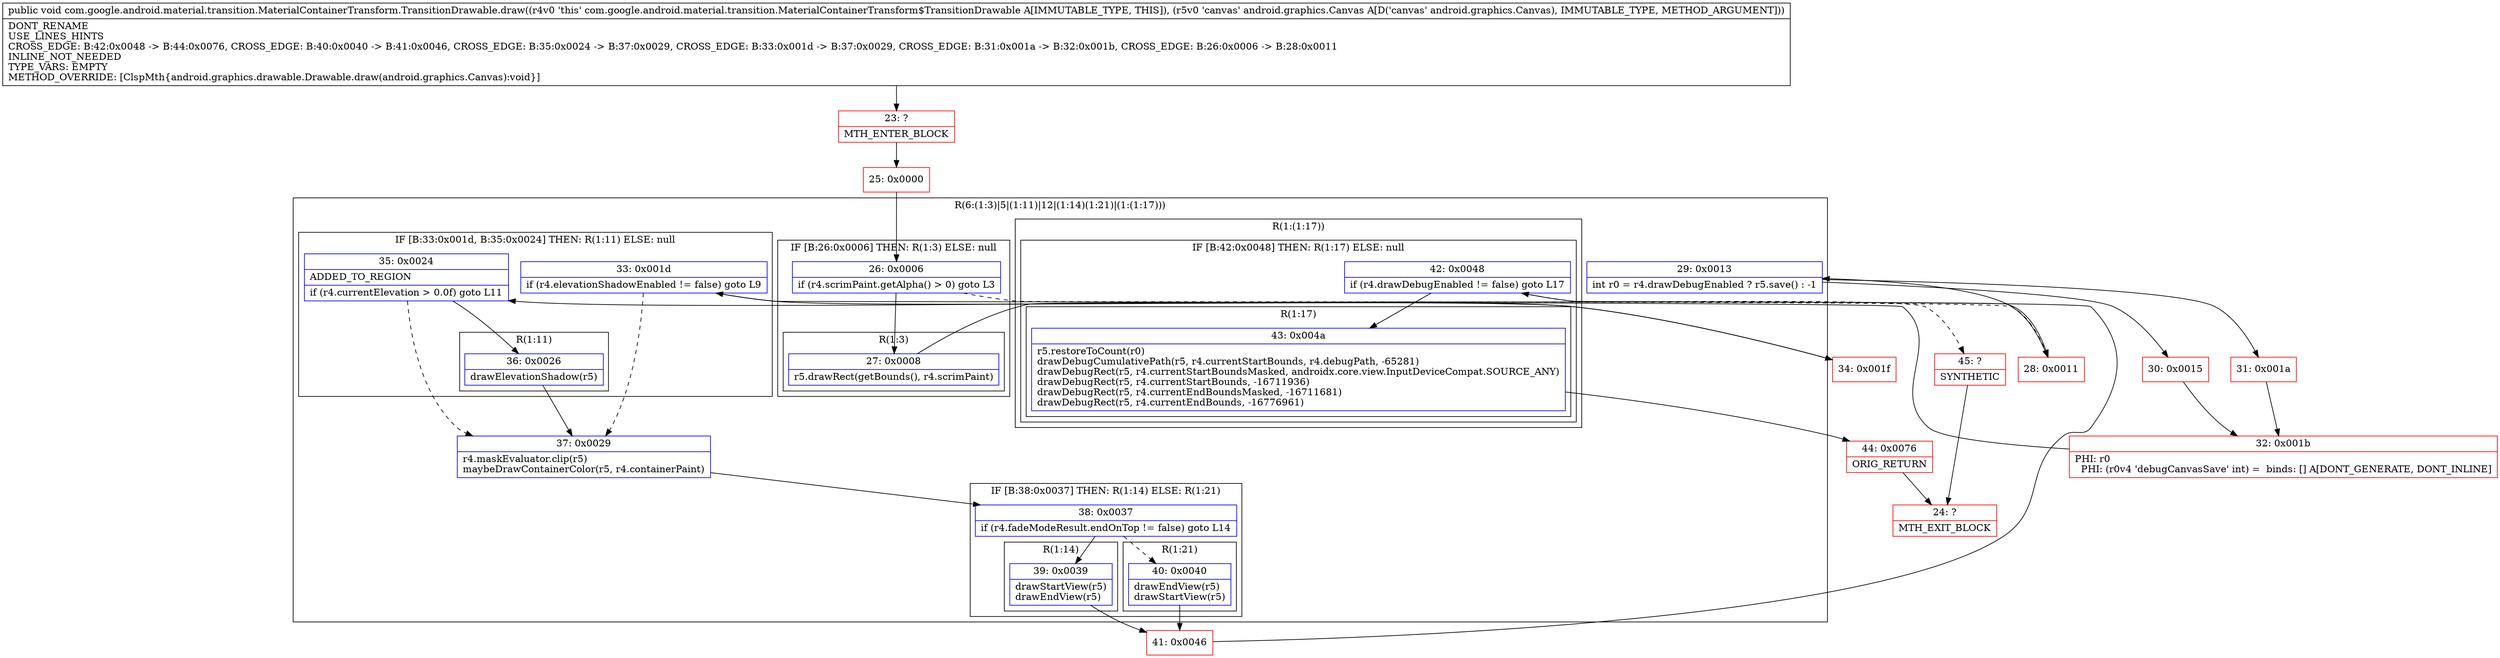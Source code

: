 digraph "CFG forcom.google.android.material.transition.MaterialContainerTransform.TransitionDrawable.draw(Landroid\/graphics\/Canvas;)V" {
subgraph cluster_Region_2132472216 {
label = "R(6:(1:3)|5|(1:11)|12|(1:14)(1:21)|(1:(1:17)))";
node [shape=record,color=blue];
subgraph cluster_IfRegion_1676256669 {
label = "IF [B:26:0x0006] THEN: R(1:3) ELSE: null";
node [shape=record,color=blue];
Node_26 [shape=record,label="{26\:\ 0x0006|if (r4.scrimPaint.getAlpha() \> 0) goto L3\l}"];
subgraph cluster_Region_1968868653 {
label = "R(1:3)";
node [shape=record,color=blue];
Node_27 [shape=record,label="{27\:\ 0x0008|r5.drawRect(getBounds(), r4.scrimPaint)\l}"];
}
}
Node_29 [shape=record,label="{29\:\ 0x0013|int r0 = r4.drawDebugEnabled ? r5.save() : \-1\l}"];
subgraph cluster_IfRegion_777558714 {
label = "IF [B:33:0x001d, B:35:0x0024] THEN: R(1:11) ELSE: null";
node [shape=record,color=blue];
Node_33 [shape=record,label="{33\:\ 0x001d|if (r4.elevationShadowEnabled != false) goto L9\l}"];
Node_35 [shape=record,label="{35\:\ 0x0024|ADDED_TO_REGION\l|if (r4.currentElevation \> 0.0f) goto L11\l}"];
subgraph cluster_Region_340494581 {
label = "R(1:11)";
node [shape=record,color=blue];
Node_36 [shape=record,label="{36\:\ 0x0026|drawElevationShadow(r5)\l}"];
}
}
Node_37 [shape=record,label="{37\:\ 0x0029|r4.maskEvaluator.clip(r5)\lmaybeDrawContainerColor(r5, r4.containerPaint)\l}"];
subgraph cluster_IfRegion_983564972 {
label = "IF [B:38:0x0037] THEN: R(1:14) ELSE: R(1:21)";
node [shape=record,color=blue];
Node_38 [shape=record,label="{38\:\ 0x0037|if (r4.fadeModeResult.endOnTop != false) goto L14\l}"];
subgraph cluster_Region_464704304 {
label = "R(1:14)";
node [shape=record,color=blue];
Node_39 [shape=record,label="{39\:\ 0x0039|drawStartView(r5)\ldrawEndView(r5)\l}"];
}
subgraph cluster_Region_1909790646 {
label = "R(1:21)";
node [shape=record,color=blue];
Node_40 [shape=record,label="{40\:\ 0x0040|drawEndView(r5)\ldrawStartView(r5)\l}"];
}
}
subgraph cluster_Region_965813593 {
label = "R(1:(1:17))";
node [shape=record,color=blue];
subgraph cluster_IfRegion_52356517 {
label = "IF [B:42:0x0048] THEN: R(1:17) ELSE: null";
node [shape=record,color=blue];
Node_42 [shape=record,label="{42\:\ 0x0048|if (r4.drawDebugEnabled != false) goto L17\l}"];
subgraph cluster_Region_1953748706 {
label = "R(1:17)";
node [shape=record,color=blue];
Node_43 [shape=record,label="{43\:\ 0x004a|r5.restoreToCount(r0)\ldrawDebugCumulativePath(r5, r4.currentStartBounds, r4.debugPath, \-65281)\ldrawDebugRect(r5, r4.currentStartBoundsMasked, androidx.core.view.InputDeviceCompat.SOURCE_ANY)\ldrawDebugRect(r5, r4.currentStartBounds, \-16711936)\ldrawDebugRect(r5, r4.currentEndBoundsMasked, \-16711681)\ldrawDebugRect(r5, r4.currentEndBounds, \-16776961)\l}"];
}
}
}
}
Node_23 [shape=record,color=red,label="{23\:\ ?|MTH_ENTER_BLOCK\l}"];
Node_25 [shape=record,color=red,label="{25\:\ 0x0000}"];
Node_28 [shape=record,color=red,label="{28\:\ 0x0011}"];
Node_30 [shape=record,color=red,label="{30\:\ 0x0015}"];
Node_32 [shape=record,color=red,label="{32\:\ 0x001b|PHI: r0 \l  PHI: (r0v4 'debugCanvasSave' int) =  binds: [] A[DONT_GENERATE, DONT_INLINE]\l}"];
Node_34 [shape=record,color=red,label="{34\:\ 0x001f}"];
Node_41 [shape=record,color=red,label="{41\:\ 0x0046}"];
Node_44 [shape=record,color=red,label="{44\:\ 0x0076|ORIG_RETURN\l}"];
Node_24 [shape=record,color=red,label="{24\:\ ?|MTH_EXIT_BLOCK\l}"];
Node_45 [shape=record,color=red,label="{45\:\ ?|SYNTHETIC\l}"];
Node_31 [shape=record,color=red,label="{31\:\ 0x001a}"];
MethodNode[shape=record,label="{public void com.google.android.material.transition.MaterialContainerTransform.TransitionDrawable.draw((r4v0 'this' com.google.android.material.transition.MaterialContainerTransform$TransitionDrawable A[IMMUTABLE_TYPE, THIS]), (r5v0 'canvas' android.graphics.Canvas A[D('canvas' android.graphics.Canvas), IMMUTABLE_TYPE, METHOD_ARGUMENT]))  | DONT_RENAME\lUSE_LINES_HINTS\lCROSS_EDGE: B:42:0x0048 \-\> B:44:0x0076, CROSS_EDGE: B:40:0x0040 \-\> B:41:0x0046, CROSS_EDGE: B:35:0x0024 \-\> B:37:0x0029, CROSS_EDGE: B:33:0x001d \-\> B:37:0x0029, CROSS_EDGE: B:31:0x001a \-\> B:32:0x001b, CROSS_EDGE: B:26:0x0006 \-\> B:28:0x0011\lINLINE_NOT_NEEDED\lTYPE_VARS: EMPTY\lMETHOD_OVERRIDE: [ClspMth\{android.graphics.drawable.Drawable.draw(android.graphics.Canvas):void\}]\l}"];
MethodNode -> Node_23;Node_26 -> Node_27;
Node_26 -> Node_28[style=dashed];
Node_27 -> Node_28;
Node_29 -> Node_30;
Node_29 -> Node_31;
Node_33 -> Node_34;
Node_33 -> Node_37[style=dashed];
Node_35 -> Node_36;
Node_35 -> Node_37[style=dashed];
Node_36 -> Node_37;
Node_37 -> Node_38;
Node_38 -> Node_39;
Node_38 -> Node_40[style=dashed];
Node_39 -> Node_41;
Node_40 -> Node_41;
Node_42 -> Node_43;
Node_42 -> Node_45[style=dashed];
Node_43 -> Node_44;
Node_23 -> Node_25;
Node_25 -> Node_26;
Node_28 -> Node_29;
Node_30 -> Node_32;
Node_32 -> Node_33;
Node_34 -> Node_35;
Node_41 -> Node_42;
Node_44 -> Node_24;
Node_45 -> Node_24;
Node_31 -> Node_32;
}

